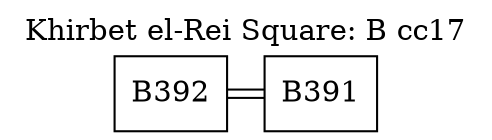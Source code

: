 
graph B_cc17 {
	splines=ortho;
	overlap=false;
	newrank=true;
	labelloc=top;
	labeljust="l";
	
	page=8;
	ranksep=0.75;
	label="Khirbet el-Rei Square: B cc17"
	"1000061517219494098" [label="B391", shape=box, style=filled, fillcolor=white];
	"1000061517220016084" [label="B392", shape=box, style=filled, fillcolor=white];
	subgraph sameas1000061517220016084_1000061517219494098 {
		rank=same;
		"1000061517220016084" -- "1000061517219494098" [color="black:invis:black"];
	}}